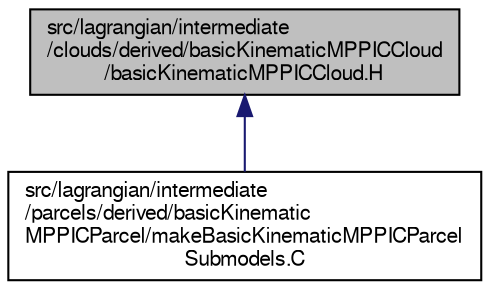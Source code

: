 digraph "src/lagrangian/intermediate/clouds/derived/basicKinematicMPPICCloud/basicKinematicMPPICCloud.H"
{
  bgcolor="transparent";
  edge [fontname="FreeSans",fontsize="10",labelfontname="FreeSans",labelfontsize="10"];
  node [fontname="FreeSans",fontsize="10",shape=record];
  Node1 [label="src/lagrangian/intermediate\l/clouds/derived/basicKinematicMPPICCloud\l/basicKinematicMPPICCloud.H",height=0.2,width=0.4,color="black", fillcolor="grey75", style="filled" fontcolor="black"];
  Node1 -> Node2 [dir="back",color="midnightblue",fontsize="10",style="solid",fontname="FreeSans"];
  Node2 [label="src/lagrangian/intermediate\l/parcels/derived/basicKinematic\lMPPICParcel/makeBasicKinematicMPPICParcel\lSubmodels.C",height=0.2,width=0.4,color="black",URL="$a06047.html"];
}
